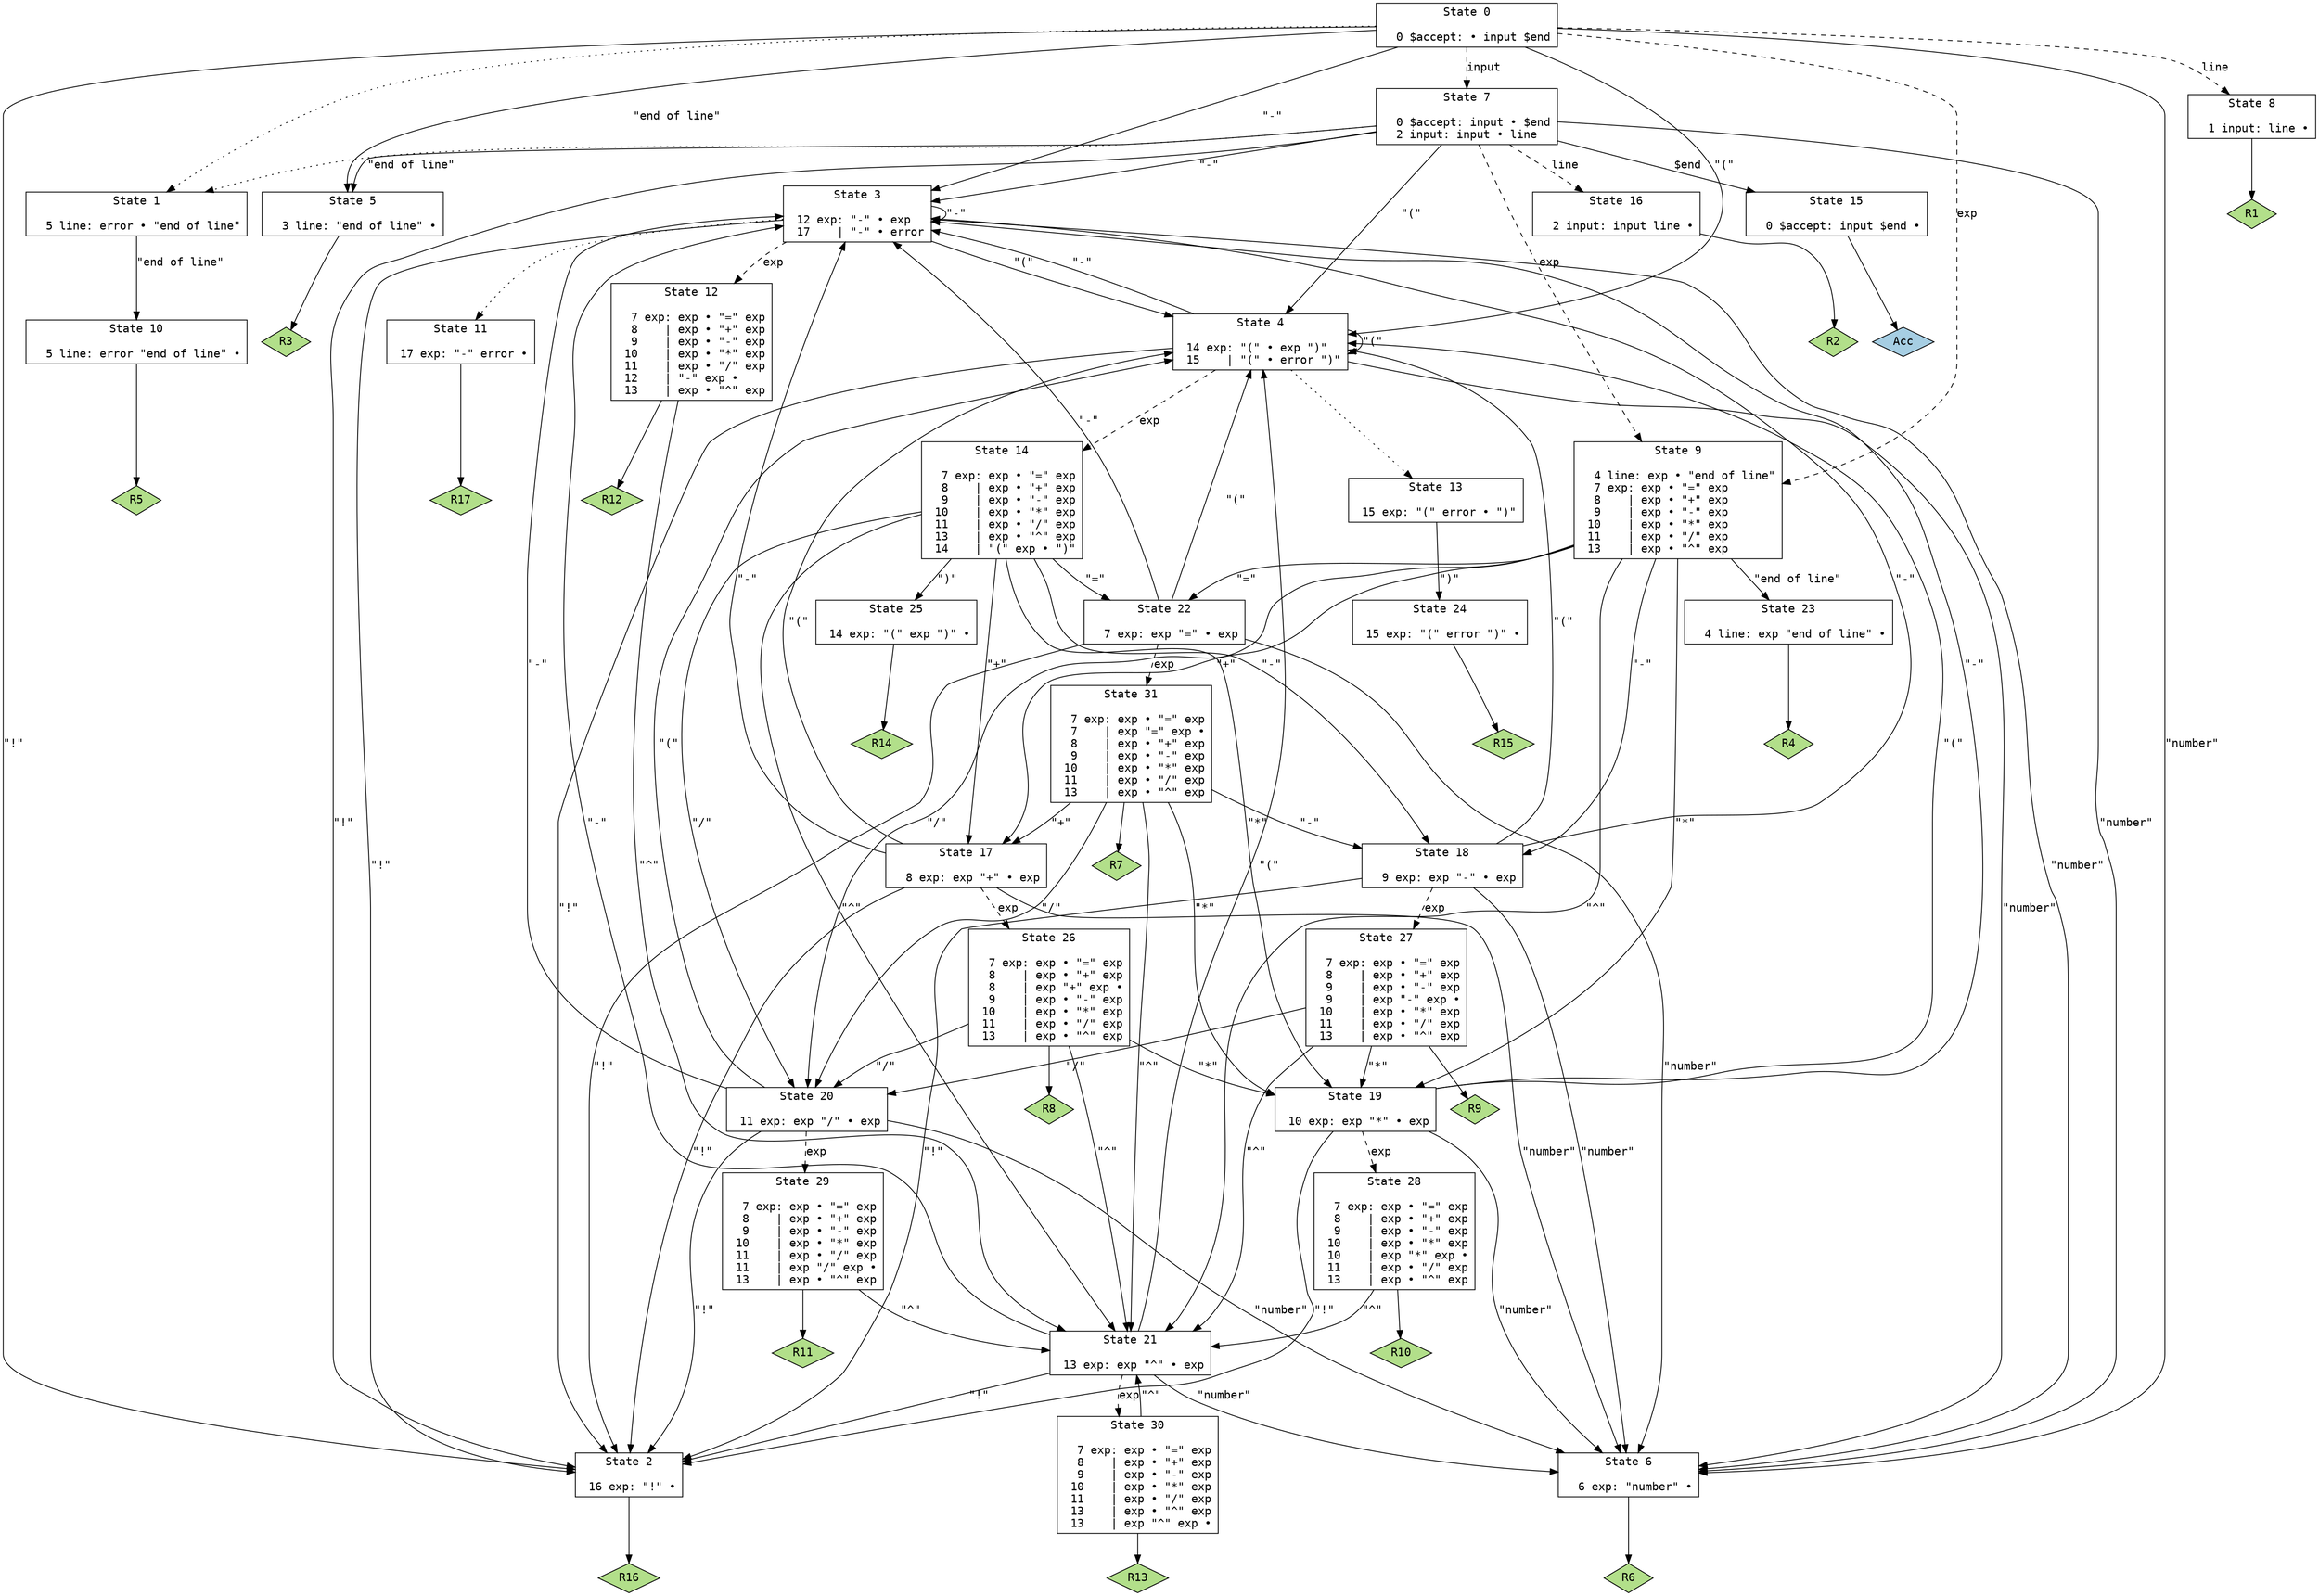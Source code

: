 // Generated by GNU Bison 3.8.2.
// Report bugs to <bug-bison@gnu.org>.
// Home page: <https://www.gnu.org/software/bison/>.

digraph "Calc.y"
{
  node [fontname = courier, shape = box, colorscheme = paired6]
  edge [fontname = courier]

  0 [label="State 0\n\l  0 $accept: • input $end\l"]
  0 -> 1 [style=dotted]
  0 -> 2 [style=solid label="\"!\""]
  0 -> 3 [style=solid label="\"-\""]
  0 -> 4 [style=solid label="\"(\""]
  0 -> 5 [style=solid label="\"end of line\""]
  0 -> 6 [style=solid label="\"number\""]
  0 -> 7 [style=dashed label="input"]
  0 -> 8 [style=dashed label="line"]
  0 -> 9 [style=dashed label="exp"]
  1 [label="State 1\n\l  5 line: error • \"end of line\"\l"]
  1 -> 10 [style=solid label="\"end of line\""]
  2 [label="State 2\n\l 16 exp: \"!\" •\l"]
  2 -> "2R16" [style=solid]
 "2R16" [label="R16", fillcolor=3, shape=diamond, style=filled]
  3 [label="State 3\n\l 12 exp: \"-\" • exp\l 17    | \"-\" • error\l"]
  3 -> 11 [style=dotted]
  3 -> 2 [style=solid label="\"!\""]
  3 -> 3 [style=solid label="\"-\""]
  3 -> 4 [style=solid label="\"(\""]
  3 -> 6 [style=solid label="\"number\""]
  3 -> 12 [style=dashed label="exp"]
  4 [label="State 4\n\l 14 exp: \"(\" • exp \")\"\l 15    | \"(\" • error \")\"\l"]
  4 -> 13 [style=dotted]
  4 -> 2 [style=solid label="\"!\""]
  4 -> 3 [style=solid label="\"-\""]
  4 -> 4 [style=solid label="\"(\""]
  4 -> 6 [style=solid label="\"number\""]
  4 -> 14 [style=dashed label="exp"]
  5 [label="State 5\n\l  3 line: \"end of line\" •\l"]
  5 -> "5R3" [style=solid]
 "5R3" [label="R3", fillcolor=3, shape=diamond, style=filled]
  6 [label="State 6\n\l  6 exp: \"number\" •\l"]
  6 -> "6R6" [style=solid]
 "6R6" [label="R6", fillcolor=3, shape=diamond, style=filled]
  7 [label="State 7\n\l  0 $accept: input • $end\l  2 input: input • line\l"]
  7 -> 15 [style=solid label="$end"]
  7 -> 1 [style=dotted]
  7 -> 2 [style=solid label="\"!\""]
  7 -> 3 [style=solid label="\"-\""]
  7 -> 4 [style=solid label="\"(\""]
  7 -> 5 [style=solid label="\"end of line\""]
  7 -> 6 [style=solid label="\"number\""]
  7 -> 16 [style=dashed label="line"]
  7 -> 9 [style=dashed label="exp"]
  8 [label="State 8\n\l  1 input: line •\l"]
  8 -> "8R1" [style=solid]
 "8R1" [label="R1", fillcolor=3, shape=diamond, style=filled]
  9 [label="State 9\n\l  4 line: exp • \"end of line\"\l  7 exp: exp • \"=\" exp\l  8    | exp • \"+\" exp\l  9    | exp • \"-\" exp\l 10    | exp • \"*\" exp\l 11    | exp • \"/\" exp\l 13    | exp • \"^\" exp\l"]
  9 -> 17 [style=solid label="\"+\""]
  9 -> 18 [style=solid label="\"-\""]
  9 -> 19 [style=solid label="\"*\""]
  9 -> 20 [style=solid label="\"/\""]
  9 -> 21 [style=solid label="\"^\""]
  9 -> 22 [style=solid label="\"=\""]
  9 -> 23 [style=solid label="\"end of line\""]
  10 [label="State 10\n\l  5 line: error \"end of line\" •\l"]
  10 -> "10R5" [style=solid]
 "10R5" [label="R5", fillcolor=3, shape=diamond, style=filled]
  11 [label="State 11\n\l 17 exp: \"-\" error •\l"]
  11 -> "11R17" [style=solid]
 "11R17" [label="R17", fillcolor=3, shape=diamond, style=filled]
  12 [label="State 12\n\l  7 exp: exp • \"=\" exp\l  8    | exp • \"+\" exp\l  9    | exp • \"-\" exp\l 10    | exp • \"*\" exp\l 11    | exp • \"/\" exp\l 12    | \"-\" exp •\l 13    | exp • \"^\" exp\l"]
  12 -> 21 [style=solid label="\"^\""]
  12 -> "12R12" [style=solid]
 "12R12" [label="R12", fillcolor=3, shape=diamond, style=filled]
  13 [label="State 13\n\l 15 exp: \"(\" error • \")\"\l"]
  13 -> 24 [style=solid label="\")\""]
  14 [label="State 14\n\l  7 exp: exp • \"=\" exp\l  8    | exp • \"+\" exp\l  9    | exp • \"-\" exp\l 10    | exp • \"*\" exp\l 11    | exp • \"/\" exp\l 13    | exp • \"^\" exp\l 14    | \"(\" exp • \")\"\l"]
  14 -> 17 [style=solid label="\"+\""]
  14 -> 18 [style=solid label="\"-\""]
  14 -> 19 [style=solid label="\"*\""]
  14 -> 20 [style=solid label="\"/\""]
  14 -> 21 [style=solid label="\"^\""]
  14 -> 25 [style=solid label="\")\""]
  14 -> 22 [style=solid label="\"=\""]
  15 [label="State 15\n\l  0 $accept: input $end •\l"]
  15 -> "15R0" [style=solid]
 "15R0" [label="Acc", fillcolor=1, shape=diamond, style=filled]
  16 [label="State 16\n\l  2 input: input line •\l"]
  16 -> "16R2" [style=solid]
 "16R2" [label="R2", fillcolor=3, shape=diamond, style=filled]
  17 [label="State 17\n\l  8 exp: exp \"+\" • exp\l"]
  17 -> 2 [style=solid label="\"!\""]
  17 -> 3 [style=solid label="\"-\""]
  17 -> 4 [style=solid label="\"(\""]
  17 -> 6 [style=solid label="\"number\""]
  17 -> 26 [style=dashed label="exp"]
  18 [label="State 18\n\l  9 exp: exp \"-\" • exp\l"]
  18 -> 2 [style=solid label="\"!\""]
  18 -> 3 [style=solid label="\"-\""]
  18 -> 4 [style=solid label="\"(\""]
  18 -> 6 [style=solid label="\"number\""]
  18 -> 27 [style=dashed label="exp"]
  19 [label="State 19\n\l 10 exp: exp \"*\" • exp\l"]
  19 -> 2 [style=solid label="\"!\""]
  19 -> 3 [style=solid label="\"-\""]
  19 -> 4 [style=solid label="\"(\""]
  19 -> 6 [style=solid label="\"number\""]
  19 -> 28 [style=dashed label="exp"]
  20 [label="State 20\n\l 11 exp: exp \"/\" • exp\l"]
  20 -> 2 [style=solid label="\"!\""]
  20 -> 3 [style=solid label="\"-\""]
  20 -> 4 [style=solid label="\"(\""]
  20 -> 6 [style=solid label="\"number\""]
  20 -> 29 [style=dashed label="exp"]
  21 [label="State 21\n\l 13 exp: exp \"^\" • exp\l"]
  21 -> 2 [style=solid label="\"!\""]
  21 -> 3 [style=solid label="\"-\""]
  21 -> 4 [style=solid label="\"(\""]
  21 -> 6 [style=solid label="\"number\""]
  21 -> 30 [style=dashed label="exp"]
  22 [label="State 22\n\l  7 exp: exp \"=\" • exp\l"]
  22 -> 2 [style=solid label="\"!\""]
  22 -> 3 [style=solid label="\"-\""]
  22 -> 4 [style=solid label="\"(\""]
  22 -> 6 [style=solid label="\"number\""]
  22 -> 31 [style=dashed label="exp"]
  23 [label="State 23\n\l  4 line: exp \"end of line\" •\l"]
  23 -> "23R4" [style=solid]
 "23R4" [label="R4", fillcolor=3, shape=diamond, style=filled]
  24 [label="State 24\n\l 15 exp: \"(\" error \")\" •\l"]
  24 -> "24R15" [style=solid]
 "24R15" [label="R15", fillcolor=3, shape=diamond, style=filled]
  25 [label="State 25\n\l 14 exp: \"(\" exp \")\" •\l"]
  25 -> "25R14" [style=solid]
 "25R14" [label="R14", fillcolor=3, shape=diamond, style=filled]
  26 [label="State 26\n\l  7 exp: exp • \"=\" exp\l  8    | exp • \"+\" exp\l  8    | exp \"+\" exp •\l  9    | exp • \"-\" exp\l 10    | exp • \"*\" exp\l 11    | exp • \"/\" exp\l 13    | exp • \"^\" exp\l"]
  26 -> 19 [style=solid label="\"*\""]
  26 -> 20 [style=solid label="\"/\""]
  26 -> 21 [style=solid label="\"^\""]
  26 -> "26R8" [style=solid]
 "26R8" [label="R8", fillcolor=3, shape=diamond, style=filled]
  27 [label="State 27\n\l  7 exp: exp • \"=\" exp\l  8    | exp • \"+\" exp\l  9    | exp • \"-\" exp\l  9    | exp \"-\" exp •\l 10    | exp • \"*\" exp\l 11    | exp • \"/\" exp\l 13    | exp • \"^\" exp\l"]
  27 -> 19 [style=solid label="\"*\""]
  27 -> 20 [style=solid label="\"/\""]
  27 -> 21 [style=solid label="\"^\""]
  27 -> "27R9" [style=solid]
 "27R9" [label="R9", fillcolor=3, shape=diamond, style=filled]
  28 [label="State 28\n\l  7 exp: exp • \"=\" exp\l  8    | exp • \"+\" exp\l  9    | exp • \"-\" exp\l 10    | exp • \"*\" exp\l 10    | exp \"*\" exp •\l 11    | exp • \"/\" exp\l 13    | exp • \"^\" exp\l"]
  28 -> 21 [style=solid label="\"^\""]
  28 -> "28R10" [style=solid]
 "28R10" [label="R10", fillcolor=3, shape=diamond, style=filled]
  29 [label="State 29\n\l  7 exp: exp • \"=\" exp\l  8    | exp • \"+\" exp\l  9    | exp • \"-\" exp\l 10    | exp • \"*\" exp\l 11    | exp • \"/\" exp\l 11    | exp \"/\" exp •\l 13    | exp • \"^\" exp\l"]
  29 -> 21 [style=solid label="\"^\""]
  29 -> "29R11" [style=solid]
 "29R11" [label="R11", fillcolor=3, shape=diamond, style=filled]
  30 [label="State 30\n\l  7 exp: exp • \"=\" exp\l  8    | exp • \"+\" exp\l  9    | exp • \"-\" exp\l 10    | exp • \"*\" exp\l 11    | exp • \"/\" exp\l 13    | exp • \"^\" exp\l 13    | exp \"^\" exp •\l"]
  30 -> 21 [style=solid label="\"^\""]
  30 -> "30R13" [style=solid]
 "30R13" [label="R13", fillcolor=3, shape=diamond, style=filled]
  31 [label="State 31\n\l  7 exp: exp • \"=\" exp\l  7    | exp \"=\" exp •\l  8    | exp • \"+\" exp\l  9    | exp • \"-\" exp\l 10    | exp • \"*\" exp\l 11    | exp • \"/\" exp\l 13    | exp • \"^\" exp\l"]
  31 -> 17 [style=solid label="\"+\""]
  31 -> 18 [style=solid label="\"-\""]
  31 -> 19 [style=solid label="\"*\""]
  31 -> 20 [style=solid label="\"/\""]
  31 -> 21 [style=solid label="\"^\""]
  31 -> "31R7" [style=solid]
 "31R7" [label="R7", fillcolor=3, shape=diamond, style=filled]
}

